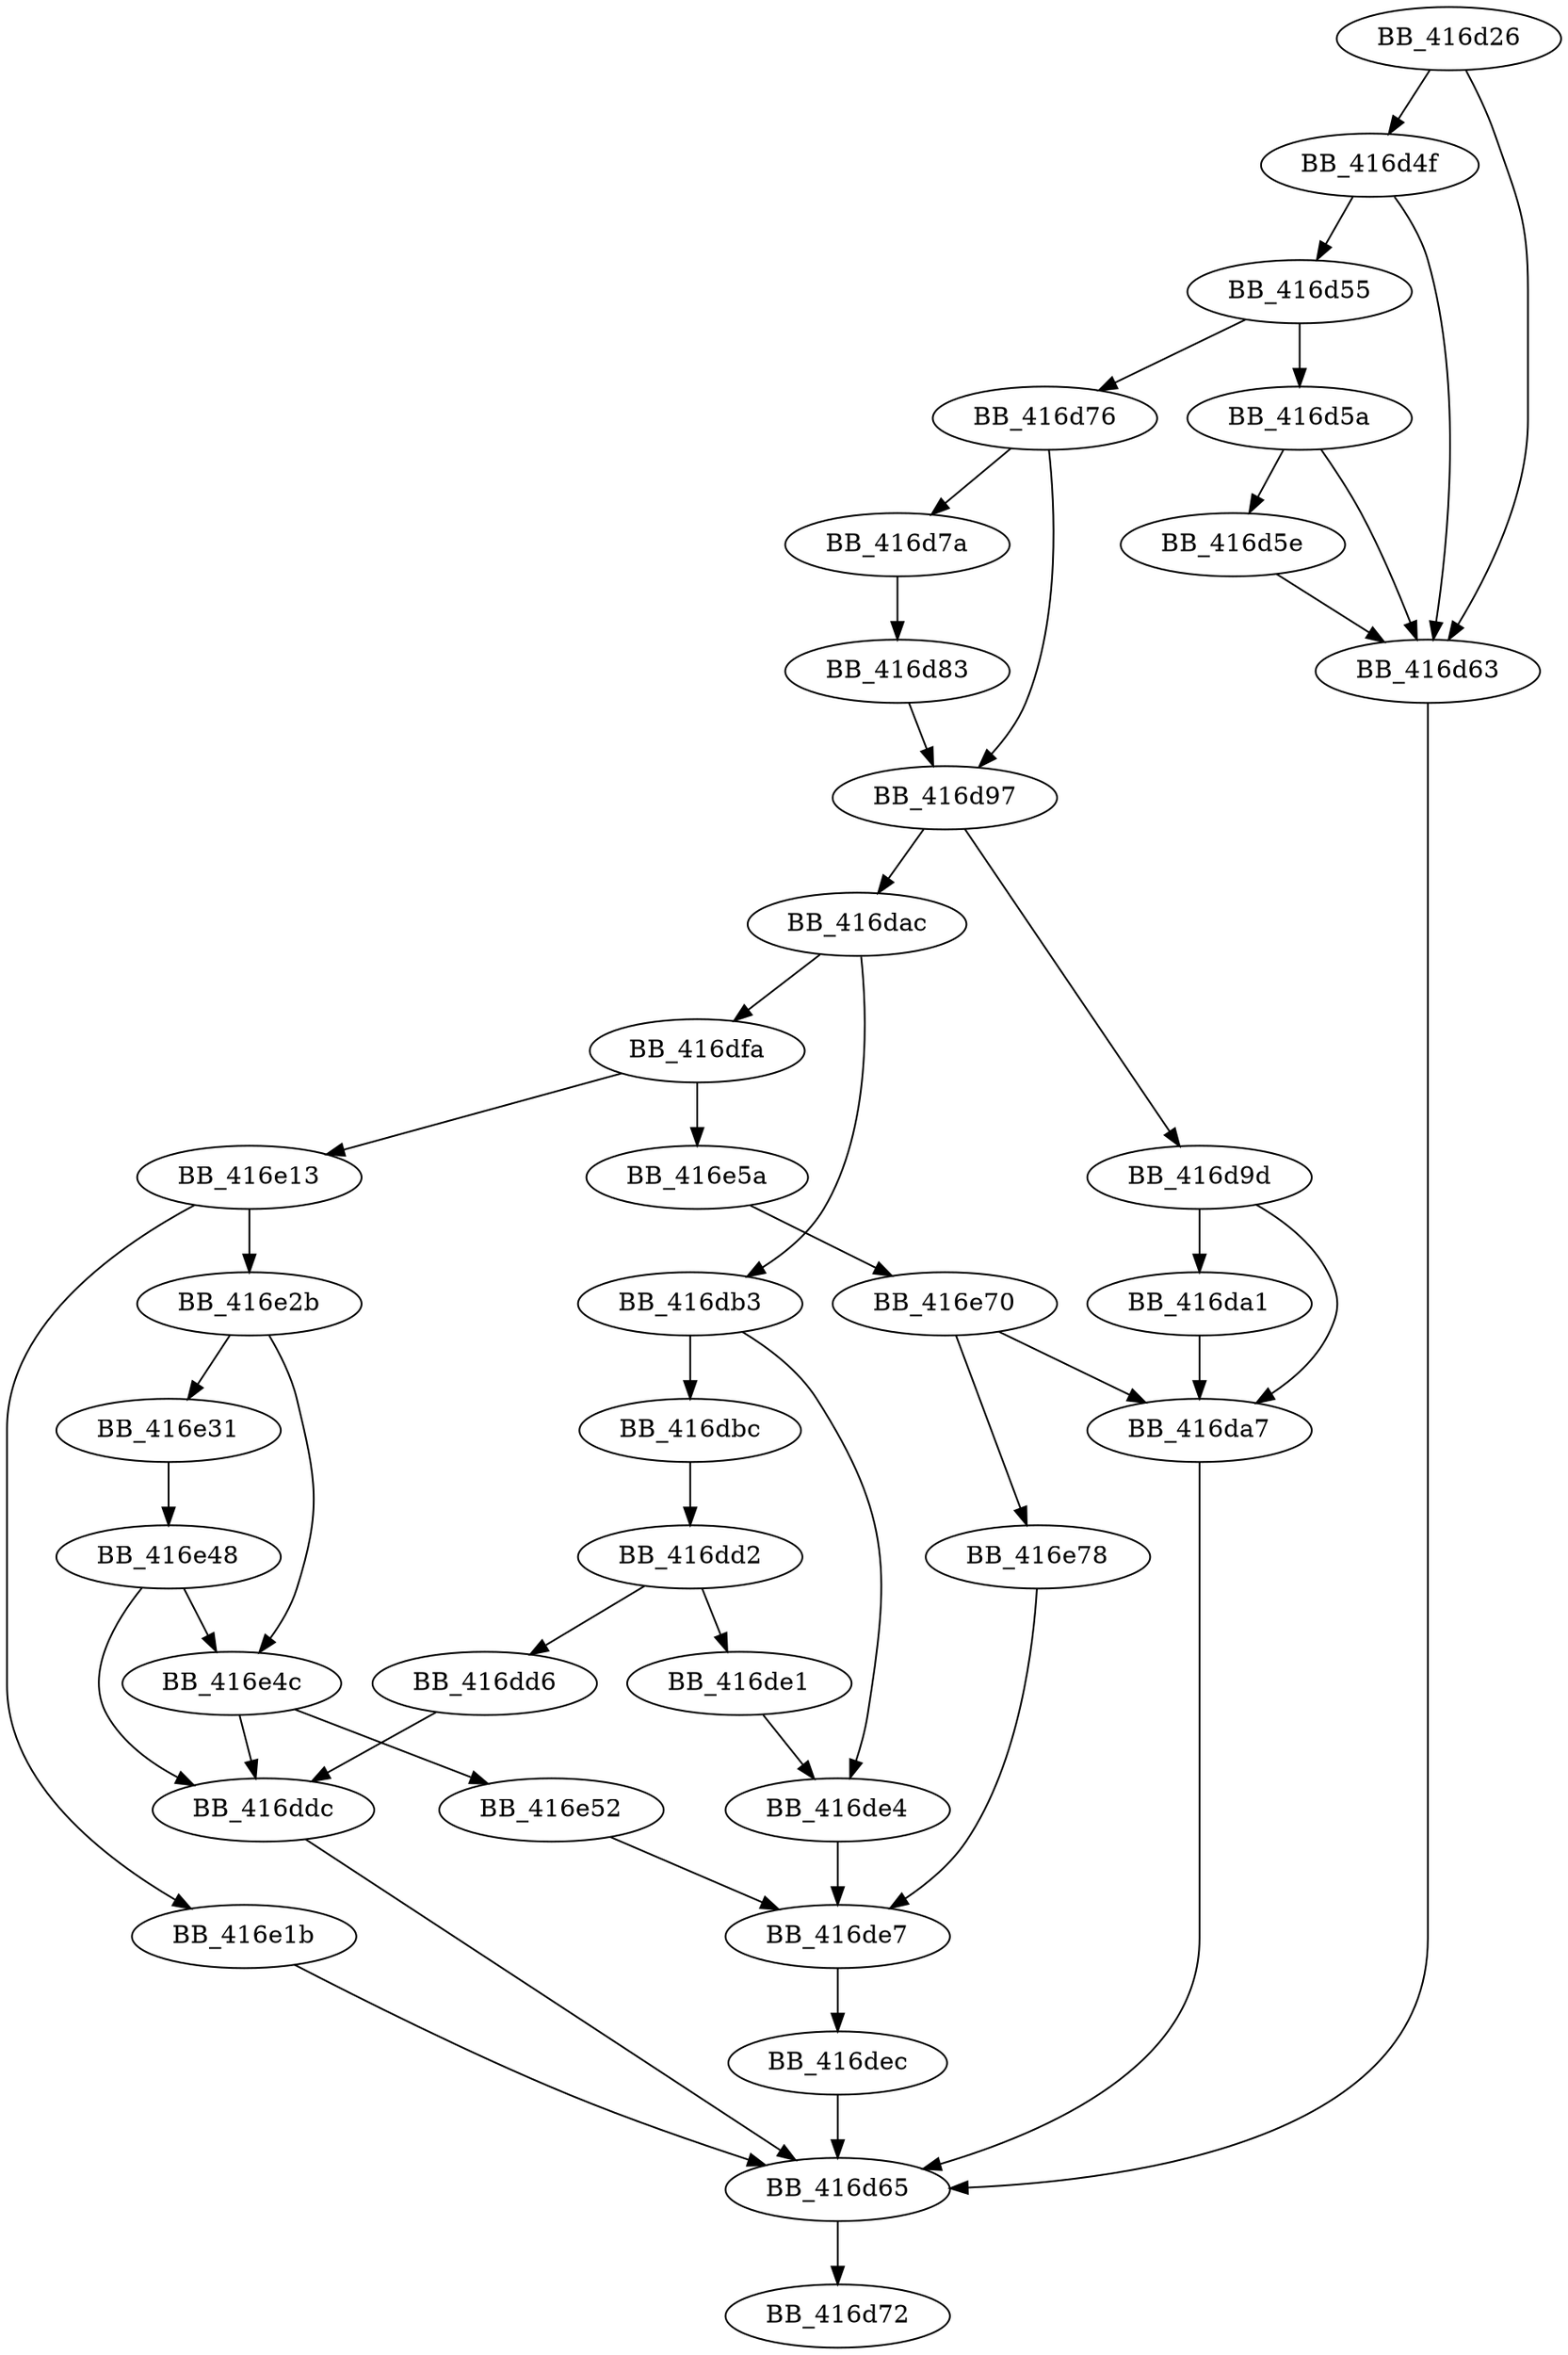 DiGraph __Mbrtowc{
BB_416d26->BB_416d4f
BB_416d26->BB_416d63
BB_416d4f->BB_416d55
BB_416d4f->BB_416d63
BB_416d55->BB_416d5a
BB_416d55->BB_416d76
BB_416d5a->BB_416d5e
BB_416d5a->BB_416d63
BB_416d5e->BB_416d63
BB_416d63->BB_416d65
BB_416d65->BB_416d72
BB_416d76->BB_416d7a
BB_416d76->BB_416d97
BB_416d7a->BB_416d83
BB_416d83->BB_416d97
BB_416d97->BB_416d9d
BB_416d97->BB_416dac
BB_416d9d->BB_416da1
BB_416d9d->BB_416da7
BB_416da1->BB_416da7
BB_416da7->BB_416d65
BB_416dac->BB_416db3
BB_416dac->BB_416dfa
BB_416db3->BB_416dbc
BB_416db3->BB_416de4
BB_416dbc->BB_416dd2
BB_416dd2->BB_416dd6
BB_416dd2->BB_416de1
BB_416dd6->BB_416ddc
BB_416ddc->BB_416d65
BB_416de1->BB_416de4
BB_416de4->BB_416de7
BB_416de7->BB_416dec
BB_416dec->BB_416d65
BB_416dfa->BB_416e13
BB_416dfa->BB_416e5a
BB_416e13->BB_416e1b
BB_416e13->BB_416e2b
BB_416e1b->BB_416d65
BB_416e2b->BB_416e31
BB_416e2b->BB_416e4c
BB_416e31->BB_416e48
BB_416e48->BB_416ddc
BB_416e48->BB_416e4c
BB_416e4c->BB_416ddc
BB_416e4c->BB_416e52
BB_416e52->BB_416de7
BB_416e5a->BB_416e70
BB_416e70->BB_416da7
BB_416e70->BB_416e78
BB_416e78->BB_416de7
}
